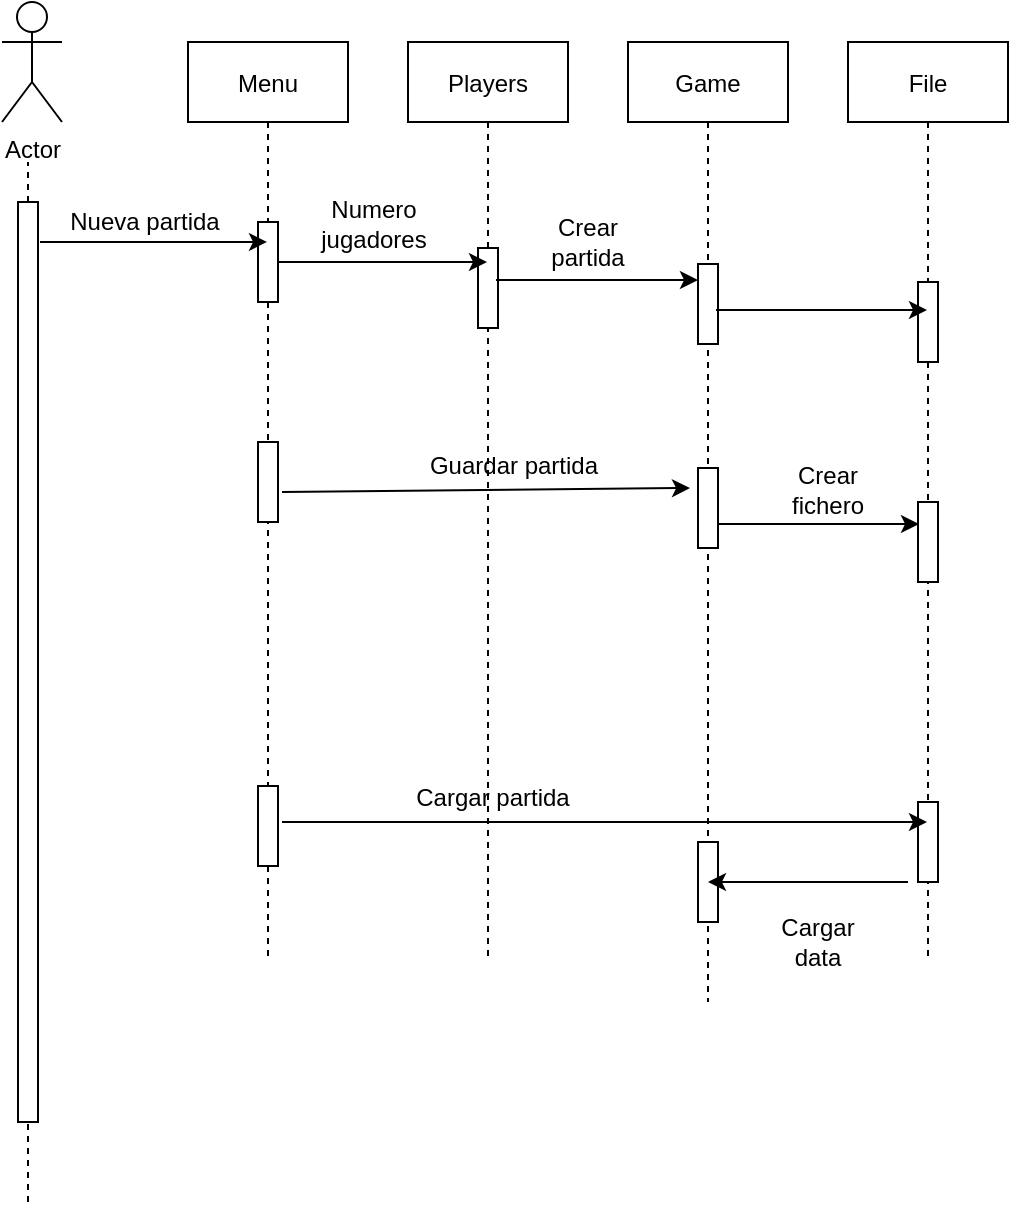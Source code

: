 <mxfile version="20.3.0" type="device"><diagram id="kgpKYQtTHZ0yAKxKKP6v" name="Page-1"><mxGraphModel dx="1422" dy="865" grid="1" gridSize="10" guides="1" tooltips="1" connect="1" arrows="1" fold="1" page="1" pageScale="1" pageWidth="850" pageHeight="1100" math="0" shadow="0"><root><mxCell id="0"/><mxCell id="1" parent="0"/><mxCell id="3nuBFxr9cyL0pnOWT2aG-1" value="Menu" style="shape=umlLifeline;perimeter=lifelinePerimeter;container=1;collapsible=0;recursiveResize=0;rounded=0;shadow=0;strokeWidth=1;" parent="1" vertex="1"><mxGeometry x="140" y="100" width="80" height="460" as="geometry"/></mxCell><mxCell id="irDfN2l7uXnLYT029_Hr-12" value="" style="points=[];perimeter=orthogonalPerimeter;rounded=0;shadow=0;strokeWidth=1;" vertex="1" parent="3nuBFxr9cyL0pnOWT2aG-1"><mxGeometry x="35" y="90" width="10" height="40" as="geometry"/></mxCell><mxCell id="irDfN2l7uXnLYT029_Hr-25" value="" style="points=[];perimeter=orthogonalPerimeter;rounded=0;shadow=0;strokeWidth=1;" vertex="1" parent="3nuBFxr9cyL0pnOWT2aG-1"><mxGeometry x="35" y="200" width="10" height="40" as="geometry"/></mxCell><mxCell id="irDfN2l7uXnLYT029_Hr-2" value="Actor" style="shape=umlActor;verticalLabelPosition=bottom;verticalAlign=top;html=1;outlineConnect=0;" vertex="1" parent="1"><mxGeometry x="47" y="80" width="30" height="60" as="geometry"/></mxCell><mxCell id="irDfN2l7uXnLYT029_Hr-3" value="" style="endArrow=none;dashed=1;html=1;rounded=0;startArrow=none;" edge="1" parent="1" source="3nuBFxr9cyL0pnOWT2aG-2"><mxGeometry width="50" height="50" relative="1" as="geometry"><mxPoint x="60" y="470" as="sourcePoint"/><mxPoint x="60" y="160" as="targetPoint"/></mxGeometry></mxCell><mxCell id="irDfN2l7uXnLYT029_Hr-4" value="Players" style="shape=umlLifeline;perimeter=lifelinePerimeter;container=1;collapsible=0;recursiveResize=0;rounded=0;shadow=0;strokeWidth=1;" vertex="1" parent="1"><mxGeometry x="250" y="100" width="80" height="460" as="geometry"/></mxCell><mxCell id="irDfN2l7uXnLYT029_Hr-13" value="" style="points=[];perimeter=orthogonalPerimeter;rounded=0;shadow=0;strokeWidth=1;" vertex="1" parent="irDfN2l7uXnLYT029_Hr-4"><mxGeometry x="35" y="103" width="10" height="40" as="geometry"/></mxCell><mxCell id="irDfN2l7uXnLYT029_Hr-27" value="Guardar partida" style="text;html=1;strokeColor=none;fillColor=none;align=center;verticalAlign=middle;whiteSpace=wrap;rounded=0;" vertex="1" parent="irDfN2l7uXnLYT029_Hr-4"><mxGeometry x="-11.75" y="197" width="130" height="30" as="geometry"/></mxCell><mxCell id="irDfN2l7uXnLYT029_Hr-5" value="Game" style="shape=umlLifeline;perimeter=lifelinePerimeter;container=1;collapsible=0;recursiveResize=0;rounded=0;shadow=0;strokeWidth=1;" vertex="1" parent="1"><mxGeometry x="360" y="100" width="80" height="480" as="geometry"/></mxCell><mxCell id="irDfN2l7uXnLYT029_Hr-16" value="" style="points=[];perimeter=orthogonalPerimeter;rounded=0;shadow=0;strokeWidth=1;" vertex="1" parent="irDfN2l7uXnLYT029_Hr-5"><mxGeometry x="35" y="111" width="10" height="40" as="geometry"/></mxCell><mxCell id="irDfN2l7uXnLYT029_Hr-29" value="" style="points=[];perimeter=orthogonalPerimeter;rounded=0;shadow=0;strokeWidth=1;" vertex="1" parent="irDfN2l7uXnLYT029_Hr-5"><mxGeometry x="35" y="213" width="10" height="40" as="geometry"/></mxCell><mxCell id="irDfN2l7uXnLYT029_Hr-71" value="" style="points=[];perimeter=orthogonalPerimeter;rounded=0;shadow=0;strokeWidth=1;" vertex="1" parent="irDfN2l7uXnLYT029_Hr-5"><mxGeometry x="35" y="400" width="10" height="40" as="geometry"/></mxCell><mxCell id="irDfN2l7uXnLYT029_Hr-6" value="File" style="shape=umlLifeline;perimeter=lifelinePerimeter;container=1;collapsible=0;recursiveResize=0;rounded=0;shadow=0;strokeWidth=1;" vertex="1" parent="1"><mxGeometry x="470" y="100" width="80" height="460" as="geometry"/></mxCell><mxCell id="irDfN2l7uXnLYT029_Hr-19" value="" style="points=[];perimeter=orthogonalPerimeter;rounded=0;shadow=0;strokeWidth=1;" vertex="1" parent="irDfN2l7uXnLYT029_Hr-6"><mxGeometry x="35" y="120" width="10" height="40" as="geometry"/></mxCell><mxCell id="irDfN2l7uXnLYT029_Hr-30" value="" style="points=[];perimeter=orthogonalPerimeter;rounded=0;shadow=0;strokeWidth=1;" vertex="1" parent="irDfN2l7uXnLYT029_Hr-6"><mxGeometry x="35" y="230" width="10" height="40" as="geometry"/></mxCell><mxCell id="irDfN2l7uXnLYT029_Hr-60" value="" style="points=[];perimeter=orthogonalPerimeter;rounded=0;shadow=0;strokeWidth=1;" vertex="1" parent="irDfN2l7uXnLYT029_Hr-6"><mxGeometry x="35" y="380" width="10" height="40" as="geometry"/></mxCell><mxCell id="3nuBFxr9cyL0pnOWT2aG-2" value="" style="points=[];perimeter=orthogonalPerimeter;rounded=0;shadow=0;strokeWidth=1;" parent="1" vertex="1"><mxGeometry x="55" y="180" width="10" height="460" as="geometry"/></mxCell><mxCell id="irDfN2l7uXnLYT029_Hr-7" value="" style="endArrow=none;dashed=1;html=1;rounded=0;" edge="1" parent="1" target="3nuBFxr9cyL0pnOWT2aG-2"><mxGeometry width="50" height="50" relative="1" as="geometry"><mxPoint x="60" y="680" as="sourcePoint"/><mxPoint x="60" y="160" as="targetPoint"/></mxGeometry></mxCell><mxCell id="irDfN2l7uXnLYT029_Hr-9" value="" style="endArrow=classic;html=1;rounded=0;exitX=-0.02;exitY=0.833;exitDx=0;exitDy=0;exitPerimeter=0;" edge="1" parent="1" source="irDfN2l7uXnLYT029_Hr-11" target="3nuBFxr9cyL0pnOWT2aG-1"><mxGeometry width="50" height="50" relative="1" as="geometry"><mxPoint x="440" y="450" as="sourcePoint"/><mxPoint x="490" y="400" as="targetPoint"/></mxGeometry></mxCell><mxCell id="irDfN2l7uXnLYT029_Hr-11" value="Nueva partida" style="text;html=1;align=center;verticalAlign=middle;resizable=0;points=[];autosize=1;strokeColor=none;fillColor=none;" vertex="1" parent="1"><mxGeometry x="68" y="175" width="100" height="30" as="geometry"/></mxCell><mxCell id="irDfN2l7uXnLYT029_Hr-14" value="" style="endArrow=classic;html=1;rounded=0;" edge="1" parent="1" source="irDfN2l7uXnLYT029_Hr-12" target="irDfN2l7uXnLYT029_Hr-4"><mxGeometry width="50" height="50" relative="1" as="geometry"><mxPoint x="230" y="220" as="sourcePoint"/><mxPoint x="270" y="210" as="targetPoint"/></mxGeometry></mxCell><mxCell id="irDfN2l7uXnLYT029_Hr-15" value="Numero jugadores" style="text;html=1;strokeColor=none;fillColor=none;align=center;verticalAlign=middle;whiteSpace=wrap;rounded=0;" vertex="1" parent="1"><mxGeometry x="203" y="176" width="60" height="30" as="geometry"/></mxCell><mxCell id="irDfN2l7uXnLYT029_Hr-17" value="" style="endArrow=classic;html=1;rounded=0;exitX=0.9;exitY=0.4;exitDx=0;exitDy=0;exitPerimeter=0;" edge="1" parent="1" source="irDfN2l7uXnLYT029_Hr-13" target="irDfN2l7uXnLYT029_Hr-16"><mxGeometry width="50" height="50" relative="1" as="geometry"><mxPoint x="340" y="230" as="sourcePoint"/><mxPoint x="380" y="210" as="targetPoint"/></mxGeometry></mxCell><mxCell id="irDfN2l7uXnLYT029_Hr-20" value="" style="endArrow=classic;html=1;rounded=0;exitX=0.9;exitY=0.575;exitDx=0;exitDy=0;exitPerimeter=0;" edge="1" parent="1" source="irDfN2l7uXnLYT029_Hr-16" target="irDfN2l7uXnLYT029_Hr-6"><mxGeometry width="50" height="50" relative="1" as="geometry"><mxPoint x="430" y="230" as="sourcePoint"/><mxPoint x="480" y="230" as="targetPoint"/></mxGeometry></mxCell><mxCell id="irDfN2l7uXnLYT029_Hr-32" value="" style="endArrow=classic;html=1;rounded=0;entryX=-0.4;entryY=0.25;entryDx=0;entryDy=0;entryPerimeter=0;" edge="1" parent="1" target="irDfN2l7uXnLYT029_Hr-29"><mxGeometry width="50" height="50" relative="1" as="geometry"><mxPoint x="187" y="325" as="sourcePoint"/><mxPoint x="286.5" y="325" as="targetPoint"/></mxGeometry></mxCell><mxCell id="irDfN2l7uXnLYT029_Hr-34" value="" style="endArrow=classic;html=1;rounded=0;startArrow=none;" edge="1" parent="1" source="irDfN2l7uXnLYT029_Hr-29"><mxGeometry width="50" height="50" relative="1" as="geometry"><mxPoint x="406" y="341" as="sourcePoint"/><mxPoint x="505.5" y="341" as="targetPoint"/></mxGeometry></mxCell><mxCell id="irDfN2l7uXnLYT029_Hr-57" value="Crear partida" style="text;html=1;strokeColor=none;fillColor=none;align=center;verticalAlign=middle;whiteSpace=wrap;rounded=0;" vertex="1" parent="1"><mxGeometry x="310" y="185" width="60" height="30" as="geometry"/></mxCell><mxCell id="irDfN2l7uXnLYT029_Hr-61" value="" style="endArrow=classic;html=1;rounded=0;exitX=1.5;exitY=0.75;exitDx=0;exitDy=0;exitPerimeter=0;" edge="1" parent="1" target="irDfN2l7uXnLYT029_Hr-6"><mxGeometry width="50" height="50" relative="1" as="geometry"><mxPoint x="187" y="490" as="sourcePoint"/><mxPoint x="396.5" y="490" as="targetPoint"/></mxGeometry></mxCell><mxCell id="irDfN2l7uXnLYT029_Hr-62" value="Cargar partida" style="text;html=1;strokeColor=none;fillColor=none;align=center;verticalAlign=middle;whiteSpace=wrap;rounded=0;" vertex="1" parent="1"><mxGeometry x="239.5" y="463" width="105" height="30" as="geometry"/></mxCell><mxCell id="irDfN2l7uXnLYT029_Hr-18" value="Crear fichero" style="text;html=1;strokeColor=none;fillColor=none;align=center;verticalAlign=middle;whiteSpace=wrap;rounded=0;" vertex="1" parent="1"><mxGeometry x="430" y="309" width="60" height="30" as="geometry"/></mxCell><mxCell id="irDfN2l7uXnLYT029_Hr-69" value="" style="endArrow=none;html=1;rounded=0;" edge="1" parent="1" target="irDfN2l7uXnLYT029_Hr-29"><mxGeometry width="50" height="50" relative="1" as="geometry"><mxPoint x="406" y="341" as="sourcePoint"/><mxPoint x="505.5" y="341" as="targetPoint"/></mxGeometry></mxCell><mxCell id="irDfN2l7uXnLYT029_Hr-37" value="" style="points=[];perimeter=orthogonalPerimeter;rounded=0;shadow=0;strokeWidth=1;" vertex="1" parent="1"><mxGeometry x="175" y="472" width="10" height="40" as="geometry"/></mxCell><mxCell id="irDfN2l7uXnLYT029_Hr-72" value="" style="endArrow=classic;html=1;rounded=0;" edge="1" parent="1" target="irDfN2l7uXnLYT029_Hr-5"><mxGeometry width="50" height="50" relative="1" as="geometry"><mxPoint x="500" y="520" as="sourcePoint"/><mxPoint x="490" y="510" as="targetPoint"/></mxGeometry></mxCell><mxCell id="irDfN2l7uXnLYT029_Hr-73" value="Cargar data" style="text;html=1;strokeColor=none;fillColor=none;align=center;verticalAlign=middle;whiteSpace=wrap;rounded=0;" vertex="1" parent="1"><mxGeometry x="425" y="535" width="60" height="30" as="geometry"/></mxCell></root></mxGraphModel></diagram></mxfile>